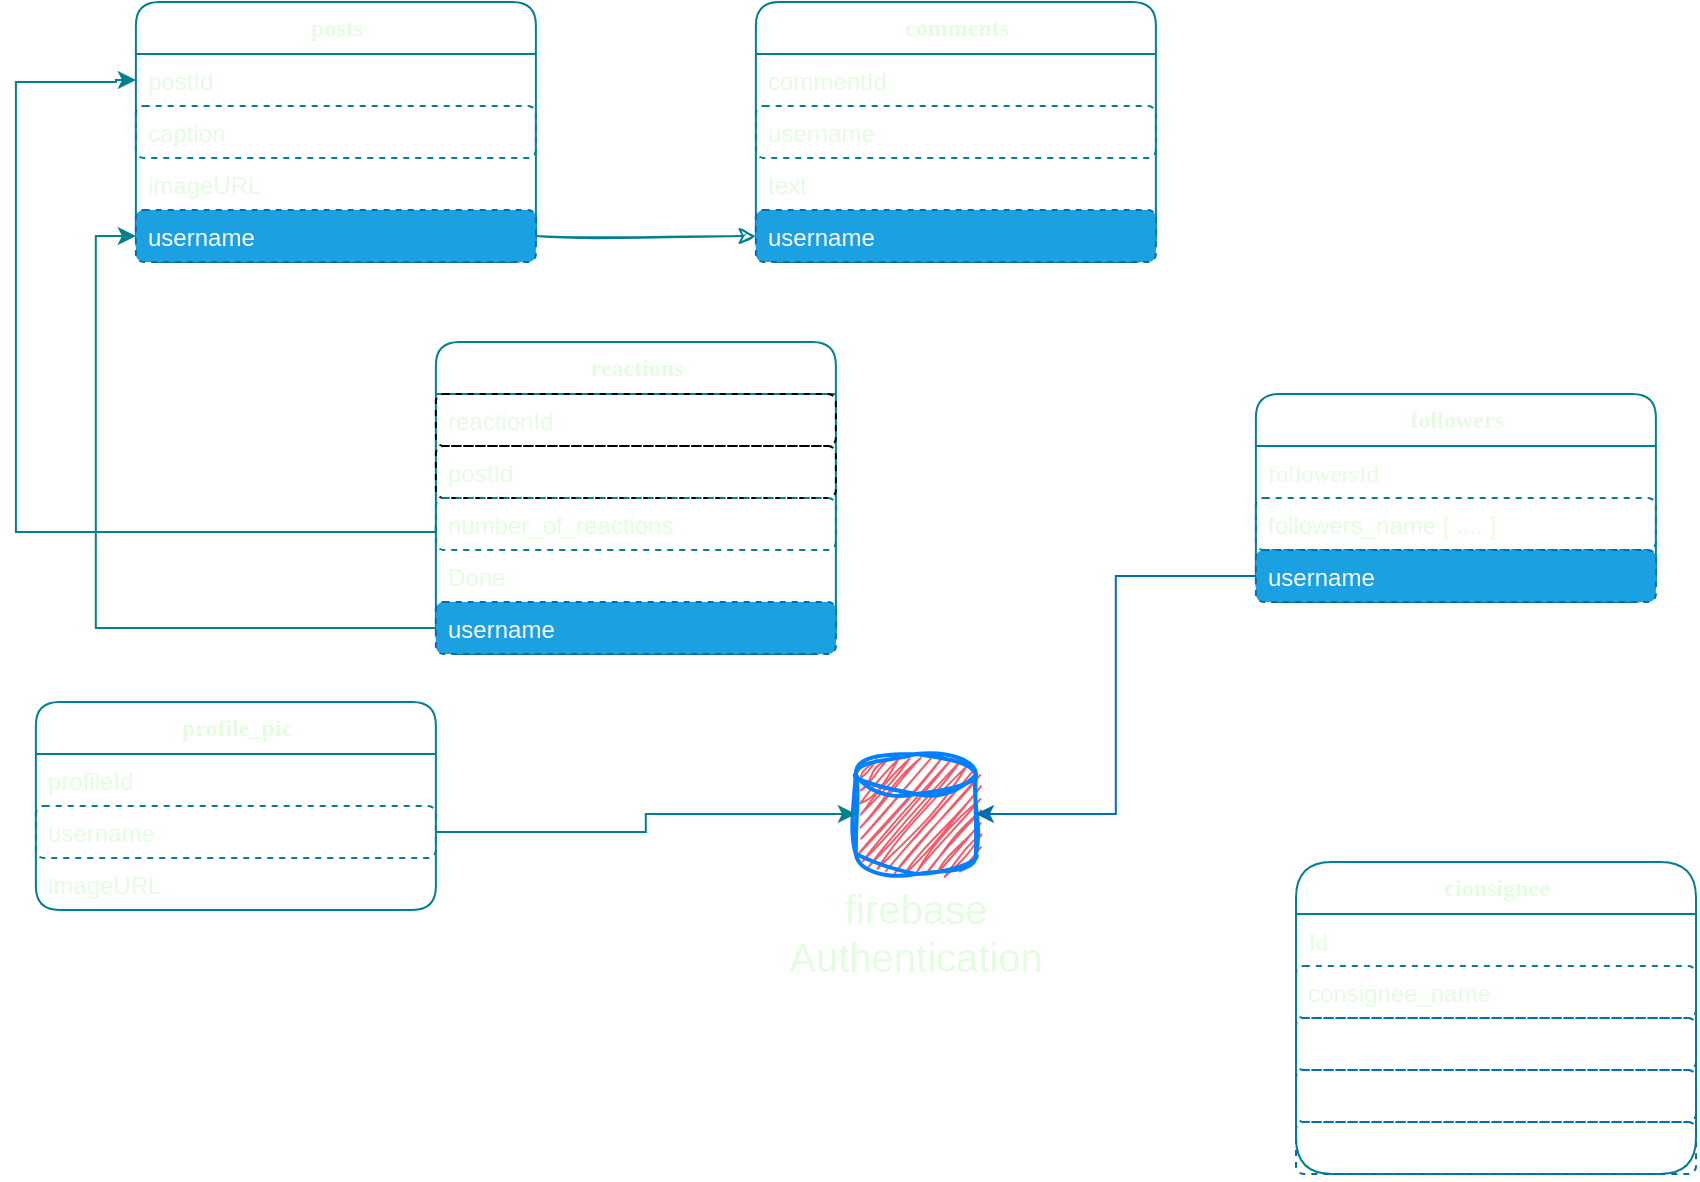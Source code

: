 <mxfile version="20.7.4" type="device"><diagram id="R2lEEEUBdFMjLlhIrx00" name="Page-1"><mxGraphModel dx="880" dy="559" grid="1" gridSize="10" guides="1" tooltips="1" connect="1" arrows="1" fold="1" page="1" pageScale="1" pageWidth="2500" pageHeight="1100" math="0" shadow="0" extFonts="Permanent Marker^https://fonts.googleapis.com/css?family=Permanent+Marker"><root><mxCell id="0"/><mxCell id="1" parent="0"/><mxCell id="STt7UrihR1JewOlCiutB-57" value="&lt;b&gt;&lt;font face=&quot;Verdana&quot;&gt;posts&lt;/font&gt;&lt;/b&gt;" style="swimlane;fontStyle=0;childLayout=stackLayout;horizontal=1;startSize=26;fillColor=none;horizontalStack=0;resizeParent=1;resizeParentMax=0;resizeLast=0;collapsible=1;marginBottom=0;html=1;perimeterSpacing=10;shadow=0;labelBackgroundColor=none;strokeColor=#028090;fontColor=#E4FDE1;rounded=1;" parent="1" vertex="1"><mxGeometry x="159.94" y="80" width="200" height="130" as="geometry"/></mxCell><mxCell id="STt7UrihR1JewOlCiutB-58" value="&lt;font style=&quot;font-size: 12px;&quot;&gt;postId&lt;/font&gt;" style="text;strokeColor=none;fillColor=none;align=left;verticalAlign=top;spacingLeft=4;spacingRight=4;overflow=hidden;rotatable=0;points=[[0,0.5],[1,0.5]];portConstraint=eastwest;whiteSpace=wrap;html=1;dashed=1;shadow=0;labelBackgroundColor=none;fontColor=#E4FDE1;rounded=1;" parent="STt7UrihR1JewOlCiutB-57" vertex="1"><mxGeometry y="26" width="200" height="26" as="geometry"/></mxCell><mxCell id="STt7UrihR1JewOlCiutB-59" value="caption" style="text;strokeColor=#028090;fillColor=none;align=left;verticalAlign=top;spacingLeft=4;spacingRight=4;overflow=hidden;rotatable=0;points=[[0,0.5],[1,0.5]];portConstraint=eastwest;whiteSpace=wrap;html=1;dashed=1;shadow=0;labelBackgroundColor=none;fontColor=#E4FDE1;rounded=1;" parent="STt7UrihR1JewOlCiutB-57" vertex="1"><mxGeometry y="52" width="200" height="26" as="geometry"/></mxCell><mxCell id="STt7UrihR1JewOlCiutB-61" value="imageURL" style="text;strokeColor=none;fillColor=none;align=left;verticalAlign=top;spacingLeft=4;spacingRight=4;overflow=hidden;rotatable=0;points=[[0,0.5],[1,0.5]];portConstraint=eastwest;whiteSpace=wrap;html=1;dashed=1;shadow=0;labelBackgroundColor=none;fontColor=#E4FDE1;rounded=1;" parent="STt7UrihR1JewOlCiutB-57" vertex="1"><mxGeometry y="78" width="200" height="26" as="geometry"/></mxCell><mxCell id="STt7UrihR1JewOlCiutB-60" value="username" style="text;strokeColor=#006EAF;fillColor=#1ba1e2;align=left;verticalAlign=top;spacingLeft=4;spacingRight=4;overflow=hidden;rotatable=0;points=[[0,0.5],[1,0.5]];portConstraint=eastwest;whiteSpace=wrap;html=1;dashed=1;shadow=0;labelBackgroundColor=none;fontColor=#ffffff;rounded=1;" parent="STt7UrihR1JewOlCiutB-57" vertex="1"><mxGeometry y="104" width="200" height="26" as="geometry"/></mxCell><mxCell id="STt7UrihR1JewOlCiutB-62" value="&lt;font face=&quot;Verdana&quot;&gt;&lt;b&gt;comments&lt;/b&gt;&lt;/font&gt;" style="swimlane;fontStyle=0;childLayout=stackLayout;horizontal=1;startSize=26;fillColor=none;horizontalStack=0;resizeParent=1;resizeParentMax=0;resizeLast=0;collapsible=1;marginBottom=0;html=1;perimeterSpacing=10;shadow=0;labelBackgroundColor=none;strokeColor=#028090;fontColor=#E4FDE1;rounded=1;" parent="1" vertex="1"><mxGeometry x="469.94" y="80" width="200" height="130" as="geometry"/></mxCell><mxCell id="STt7UrihR1JewOlCiutB-63" value="&lt;font style=&quot;font-size: 12px;&quot;&gt;commentId&lt;/font&gt;" style="text;strokeColor=none;fillColor=none;align=left;verticalAlign=top;spacingLeft=4;spacingRight=4;overflow=hidden;rotatable=0;points=[[0,0.5],[1,0.5]];portConstraint=eastwest;whiteSpace=wrap;html=1;dashed=1;shadow=0;labelBackgroundColor=none;fontColor=#E4FDE1;rounded=1;" parent="STt7UrihR1JewOlCiutB-62" vertex="1"><mxGeometry y="26" width="200" height="26" as="geometry"/></mxCell><mxCell id="STt7UrihR1JewOlCiutB-64" value="username&lt;span style=&quot;white-space: pre;&quot;&gt;&#9;&lt;/span&gt;" style="text;strokeColor=#028090;fillColor=none;align=left;verticalAlign=top;spacingLeft=4;spacingRight=4;overflow=hidden;rotatable=0;points=[[0,0.5],[1,0.5]];portConstraint=eastwest;whiteSpace=wrap;html=1;dashed=1;shadow=0;labelBackgroundColor=none;fontColor=#E4FDE1;rounded=1;" parent="STt7UrihR1JewOlCiutB-62" vertex="1"><mxGeometry y="52" width="200" height="26" as="geometry"/></mxCell><mxCell id="STt7UrihR1JewOlCiutB-65" value="text" style="text;strokeColor=none;fillColor=none;align=left;verticalAlign=top;spacingLeft=4;spacingRight=4;overflow=hidden;rotatable=0;points=[[0,0.5],[1,0.5]];portConstraint=eastwest;whiteSpace=wrap;html=1;dashed=1;shadow=0;labelBackgroundColor=none;fontColor=#E4FDE1;rounded=1;" parent="STt7UrihR1JewOlCiutB-62" vertex="1"><mxGeometry y="78" width="200" height="26" as="geometry"/></mxCell><mxCell id="STt7UrihR1JewOlCiutB-66" value="username" style="text;strokeColor=#006EAF;fillColor=#1ba1e2;align=left;verticalAlign=top;spacingLeft=4;spacingRight=4;overflow=hidden;rotatable=0;points=[[0,0.5],[1,0.5]];portConstraint=eastwest;whiteSpace=wrap;html=1;dashed=1;shadow=0;labelBackgroundColor=none;fontColor=#ffffff;rounded=1;" parent="STt7UrihR1JewOlCiutB-62" vertex="1"><mxGeometry y="104" width="200" height="26" as="geometry"/></mxCell><mxCell id="STt7UrihR1JewOlCiutB-67" style="edgeStyle=orthogonalEdgeStyle;rounded=0;sketch=1;hachureGap=4;jiggle=2;curveFitting=1;orthogonalLoop=1;jettySize=auto;html=1;exitX=1;exitY=0.5;exitDx=0;exitDy=0;strokeColor=#028090;fontFamily=Architects Daughter;fontSource=https%3A%2F%2Ffonts.googleapis.com%2Fcss%3Ffamily%3DArchitects%2BDaughter;fontSize=16;fontColor=#E4FDE1;fillColor=#F45B69;comic=0;" parent="1" source="STt7UrihR1JewOlCiutB-60" target="STt7UrihR1JewOlCiutB-66" edge="1"><mxGeometry relative="1" as="geometry"/></mxCell><mxCell id="STt7UrihR1JewOlCiutB-68" value="&lt;font face=&quot;Verdana&quot;&gt;&lt;b&gt;reactions&lt;/b&gt;&lt;/font&gt;" style="swimlane;fontStyle=0;childLayout=stackLayout;horizontal=1;startSize=26;fillColor=none;horizontalStack=0;resizeParent=1;resizeParentMax=0;resizeLast=0;collapsible=1;marginBottom=0;html=1;perimeterSpacing=10;shadow=0;labelBackgroundColor=none;strokeColor=#028090;fontColor=#E4FDE1;rounded=1;" parent="1" vertex="1"><mxGeometry x="309.94" y="250" width="200" height="156" as="geometry"/></mxCell><mxCell id="STt7UrihR1JewOlCiutB-75" value="&lt;font style=&quot;font-size: 12px;&quot;&gt;reactionId&lt;/font&gt;" style="text;strokeColor=default;fillColor=none;align=left;verticalAlign=top;spacingLeft=4;spacingRight=4;overflow=hidden;rotatable=0;points=[[0,0.5],[1,0.5]];portConstraint=eastwest;whiteSpace=wrap;html=1;dashed=1;shadow=0;labelBackgroundColor=none;fontColor=#E4FDE1;rounded=1;comic=0;glass=0;" parent="STt7UrihR1JewOlCiutB-68" vertex="1"><mxGeometry y="26" width="200" height="26" as="geometry"/></mxCell><mxCell id="STt7UrihR1JewOlCiutB-69" value="&lt;font style=&quot;font-size: 12px;&quot;&gt;postId&lt;/font&gt;" style="text;strokeColor=default;fillColor=none;align=left;verticalAlign=top;spacingLeft=4;spacingRight=4;overflow=hidden;rotatable=0;points=[[0,0.5],[1,0.5]];portConstraint=eastwest;whiteSpace=wrap;html=1;dashed=1;shadow=0;labelBackgroundColor=none;fontColor=#E4FDE1;rounded=1;comic=0;" parent="STt7UrihR1JewOlCiutB-68" vertex="1"><mxGeometry y="52" width="200" height="26" as="geometry"/></mxCell><mxCell id="STt7UrihR1JewOlCiutB-70" value="number_of_reactions" style="text;strokeColor=#028090;fillColor=none;align=left;verticalAlign=top;spacingLeft=4;spacingRight=4;overflow=hidden;rotatable=0;points=[[0,0.5],[1,0.5]];portConstraint=eastwest;whiteSpace=wrap;html=1;dashed=1;shadow=0;labelBackgroundColor=none;fontColor=#E4FDE1;rounded=1;comic=0;" parent="STt7UrihR1JewOlCiutB-68" vertex="1"><mxGeometry y="78" width="200" height="26" as="geometry"/></mxCell><mxCell id="STt7UrihR1JewOlCiutB-71" value="Done" style="text;strokeColor=none;fillColor=none;align=left;verticalAlign=top;spacingLeft=4;spacingRight=4;overflow=hidden;rotatable=0;points=[[0,0.5],[1,0.5]];portConstraint=eastwest;whiteSpace=wrap;html=1;dashed=1;shadow=0;labelBackgroundColor=none;fontColor=#E4FDE1;rounded=1;comic=0;" parent="STt7UrihR1JewOlCiutB-68" vertex="1"><mxGeometry y="104" width="200" height="26" as="geometry"/></mxCell><mxCell id="STt7UrihR1JewOlCiutB-72" value="username" style="text;strokeColor=#006EAF;fillColor=#1ba1e2;align=left;verticalAlign=top;spacingLeft=4;spacingRight=4;overflow=hidden;rotatable=0;points=[[0,0.5],[1,0.5]];portConstraint=eastwest;whiteSpace=wrap;html=1;dashed=1;shadow=0;labelBackgroundColor=none;fontColor=#ffffff;rounded=1;" parent="STt7UrihR1JewOlCiutB-68" vertex="1"><mxGeometry y="130" width="200" height="26" as="geometry"/></mxCell><mxCell id="STt7UrihR1JewOlCiutB-74" style="edgeStyle=orthogonalEdgeStyle;rounded=0;hachureGap=4;orthogonalLoop=1;jettySize=auto;html=1;entryX=0;entryY=0.5;entryDx=0;entryDy=0;strokeColor=#028090;fontFamily=Helvetica;fontSize=16;fontColor=#E4FDE1;fillColor=#F45B69;" parent="1" source="STt7UrihR1JewOlCiutB-72" target="STt7UrihR1JewOlCiutB-60" edge="1"><mxGeometry relative="1" as="geometry"/></mxCell><mxCell id="STt7UrihR1JewOlCiutB-76" style="edgeStyle=orthogonalEdgeStyle;rounded=0;hachureGap=4;orthogonalLoop=1;jettySize=auto;html=1;entryX=0;entryY=0.5;entryDx=0;entryDy=0;strokeColor=#028090;fontFamily=Helvetica;fontSize=16;fontColor=#E4FDE1;fillColor=#F45B69;exitX=0;exitY=0.5;exitDx=0;exitDy=0;" parent="1" source="STt7UrihR1JewOlCiutB-70" target="STt7UrihR1JewOlCiutB-58" edge="1"><mxGeometry relative="1" as="geometry"><Array as="points"><mxPoint x="309.94" y="345"/><mxPoint x="99.94" y="345"/><mxPoint x="99.94" y="120"/><mxPoint x="149.94" y="120"/><mxPoint x="149.94" y="119"/></Array></mxGeometry></mxCell><mxCell id="STt7UrihR1JewOlCiutB-77" value="&lt;font face=&quot;Verdana&quot;&gt;&lt;b&gt;profile_pic&lt;/b&gt;&lt;/font&gt;" style="swimlane;fontStyle=0;childLayout=stackLayout;horizontal=1;startSize=26;fillColor=none;horizontalStack=0;resizeParent=1;resizeParentMax=0;resizeLast=0;collapsible=1;marginBottom=0;html=1;perimeterSpacing=10;shadow=0;labelBackgroundColor=none;strokeColor=#028090;fontColor=#E4FDE1;rounded=1;" parent="1" vertex="1"><mxGeometry x="109.94" y="430" width="200" height="104" as="geometry"/></mxCell><mxCell id="STt7UrihR1JewOlCiutB-78" value="&lt;font style=&quot;font-size: 12px;&quot;&gt;profileId&lt;/font&gt;" style="text;strokeColor=none;fillColor=none;align=left;verticalAlign=top;spacingLeft=4;spacingRight=4;overflow=hidden;rotatable=0;points=[[0,0.5],[1,0.5]];portConstraint=eastwest;whiteSpace=wrap;html=1;dashed=1;shadow=0;labelBackgroundColor=none;fontColor=#E4FDE1;rounded=1;" parent="STt7UrihR1JewOlCiutB-77" vertex="1"><mxGeometry y="26" width="200" height="26" as="geometry"/></mxCell><mxCell id="STt7UrihR1JewOlCiutB-79" value="username&lt;span style=&quot;white-space: pre;&quot;&gt;&#9;&lt;/span&gt;" style="text;strokeColor=#028090;fillColor=none;align=left;verticalAlign=top;spacingLeft=4;spacingRight=4;overflow=hidden;rotatable=0;points=[[0,0.5],[1,0.5]];portConstraint=eastwest;whiteSpace=wrap;html=1;dashed=1;shadow=0;labelBackgroundColor=none;fontColor=#E4FDE1;rounded=1;" parent="STt7UrihR1JewOlCiutB-77" vertex="1"><mxGeometry y="52" width="200" height="26" as="geometry"/></mxCell><mxCell id="STt7UrihR1JewOlCiutB-80" value="imageURL" style="text;strokeColor=none;fillColor=none;align=left;verticalAlign=top;spacingLeft=4;spacingRight=4;overflow=hidden;rotatable=0;points=[[0,0.5],[1,0.5]];portConstraint=eastwest;whiteSpace=wrap;html=1;dashed=1;shadow=0;labelBackgroundColor=none;fontColor=#E4FDE1;rounded=1;" parent="STt7UrihR1JewOlCiutB-77" vertex="1"><mxGeometry y="78" width="200" height="26" as="geometry"/></mxCell><mxCell id="STt7UrihR1JewOlCiutB-83" value="" style="strokeWidth=2;html=1;shape=mxgraph.flowchart.database;whiteSpace=wrap;sketch=1;hachureGap=4;jiggle=2;curveFitting=1;strokeColor=#007FFF;fontFamily=Helvetica;fontSize=20;fontColor=#E4FDE1;fillColor=#F45B69;" parent="1" vertex="1"><mxGeometry x="519.94" y="456" width="60" height="60" as="geometry"/></mxCell><mxCell id="STt7UrihR1JewOlCiutB-84" style="edgeStyle=orthogonalEdgeStyle;rounded=0;hachureGap=4;orthogonalLoop=1;jettySize=auto;html=1;strokeColor=#028090;fontFamily=Helvetica;fontSize=16;fontColor=#E4FDE1;fillColor=#F45B69;" parent="1" source="STt7UrihR1JewOlCiutB-79" target="STt7UrihR1JewOlCiutB-83" edge="1"><mxGeometry relative="1" as="geometry"/></mxCell><mxCell id="STt7UrihR1JewOlCiutB-85" value="firebase Authentication" style="text;html=1;strokeColor=none;fillColor=none;align=center;verticalAlign=middle;whiteSpace=wrap;rounded=0;sketch=1;hachureGap=4;jiggle=2;curveFitting=1;fontFamily=Helvetica;fontSize=20;fontColor=#E4FDE1;" parent="1" vertex="1"><mxGeometry x="489.94" y="530" width="120" height="30" as="geometry"/></mxCell><mxCell id="Ov1Pk3ogP2lVxJMz87sB-2" value="&lt;font face=&quot;Verdana&quot;&gt;&lt;b&gt;followers&lt;/b&gt;&lt;/font&gt;" style="swimlane;fontStyle=0;childLayout=stackLayout;horizontal=1;startSize=26;fillColor=none;horizontalStack=0;resizeParent=1;resizeParentMax=0;resizeLast=0;collapsible=1;marginBottom=0;html=1;perimeterSpacing=10;shadow=0;labelBackgroundColor=none;strokeColor=#028090;fontColor=#E4FDE1;rounded=1;" parent="1" vertex="1"><mxGeometry x="719.94" y="276" width="200" height="104" as="geometry"/></mxCell><mxCell id="Ov1Pk3ogP2lVxJMz87sB-3" value="&lt;font face=&quot;Verdana&quot; style=&quot;font-size: 12px;&quot;&gt;followersId&lt;/font&gt;" style="text;strokeColor=none;fillColor=none;align=left;verticalAlign=top;spacingLeft=4;spacingRight=4;overflow=hidden;rotatable=0;points=[[0,0.5],[1,0.5]];portConstraint=eastwest;whiteSpace=wrap;html=1;dashed=1;shadow=0;labelBackgroundColor=none;fontColor=#E4FDE1;rounded=1;" parent="Ov1Pk3ogP2lVxJMz87sB-2" vertex="1"><mxGeometry y="26" width="200" height="26" as="geometry"/></mxCell><mxCell id="Ov1Pk3ogP2lVxJMz87sB-4" value="followers_name [ .... ]" style="text;strokeColor=#028090;fillColor=none;align=left;verticalAlign=top;spacingLeft=4;spacingRight=4;overflow=hidden;rotatable=0;points=[[0,0.5],[1,0.5]];portConstraint=eastwest;whiteSpace=wrap;html=1;dashed=1;shadow=0;labelBackgroundColor=none;fontColor=#E4FDE1;rounded=1;" parent="Ov1Pk3ogP2lVxJMz87sB-2" vertex="1"><mxGeometry y="52" width="200" height="26" as="geometry"/></mxCell><mxCell id="Ov1Pk3ogP2lVxJMz87sB-6" value="username" style="text;strokeColor=#006EAF;fillColor=#1ba1e2;align=left;verticalAlign=top;spacingLeft=4;spacingRight=4;overflow=hidden;rotatable=0;points=[[0,0.5],[1,0.5]];portConstraint=eastwest;whiteSpace=wrap;html=1;dashed=1;shadow=0;labelBackgroundColor=none;fontColor=#ffffff;rounded=1;" parent="Ov1Pk3ogP2lVxJMz87sB-2" vertex="1"><mxGeometry y="78" width="200" height="26" as="geometry"/></mxCell><mxCell id="Ov1Pk3ogP2lVxJMz87sB-7" style="edgeStyle=orthogonalEdgeStyle;rounded=0;sketch=0;orthogonalLoop=1;jettySize=auto;html=1;entryX=1;entryY=0.5;entryDx=0;entryDy=0;entryPerimeter=0;fontFamily=Verdana;fillColor=#1ba1e2;strokeColor=#006EAF;" parent="1" source="Ov1Pk3ogP2lVxJMz87sB-6" target="STt7UrihR1JewOlCiutB-83" edge="1"><mxGeometry relative="1" as="geometry"/></mxCell><mxCell id="nDO0JjBI161C_rJqAlYp-8" value="&lt;font face=&quot;Verdana&quot;&gt;&lt;b&gt;cionsignee&lt;/b&gt;&lt;/font&gt;" style="swimlane;fontStyle=0;childLayout=stackLayout;horizontal=1;startSize=26;fillColor=none;horizontalStack=0;resizeParent=1;resizeParentMax=0;resizeLast=0;collapsible=1;marginBottom=0;html=1;perimeterSpacing=10;shadow=0;labelBackgroundColor=none;strokeColor=#028090;fontColor=#E4FDE1;rounded=1;arcSize=23;" parent="1" vertex="1"><mxGeometry x="740" y="510" width="200" height="156" as="geometry"/></mxCell><mxCell id="nDO0JjBI161C_rJqAlYp-9" value="&lt;font face=&quot;Verdana&quot; style=&quot;font-size: 12px;&quot;&gt;Id&lt;span style=&quot;white-space: pre;&quot;&gt;&#9;&lt;/span&gt;&lt;/font&gt;" style="text;strokeColor=none;fillColor=none;align=left;verticalAlign=top;spacingLeft=4;spacingRight=4;overflow=hidden;rotatable=0;points=[[0,0.5],[1,0.5]];portConstraint=eastwest;whiteSpace=wrap;html=1;dashed=1;shadow=0;labelBackgroundColor=none;fontColor=#E4FDE1;rounded=1;" parent="nDO0JjBI161C_rJqAlYp-8" vertex="1"><mxGeometry y="26" width="200" height="26" as="geometry"/></mxCell><mxCell id="nDO0JjBI161C_rJqAlYp-10" value="consignee_name" style="text;strokeColor=#028090;fillColor=none;align=left;verticalAlign=top;spacingLeft=4;spacingRight=4;overflow=hidden;rotatable=0;points=[[0,0.5],[1,0.5]];portConstraint=eastwest;whiteSpace=wrap;html=1;dashed=1;shadow=0;labelBackgroundColor=none;fontColor=#E4FDE1;rounded=1;" parent="nDO0JjBI161C_rJqAlYp-8" vertex="1"><mxGeometry y="52" width="200" height="26" as="geometry"/></mxCell><mxCell id="nDO0JjBI161C_rJqAlYp-12" value="currentUser_name" style="text;strokeColor=#006EAF;fillColor=none;align=left;verticalAlign=top;spacingLeft=4;spacingRight=4;overflow=hidden;rotatable=0;points=[[0,0.5],[1,0.5]];portConstraint=eastwest;whiteSpace=wrap;html=1;dashed=1;shadow=0;labelBackgroundColor=none;fontColor=#ffffff;rounded=1;gradientColor=default;" parent="nDO0JjBI161C_rJqAlYp-8" vertex="1"><mxGeometry y="78" width="200" height="26" as="geometry"/></mxCell><mxCell id="nDO0JjBI161C_rJqAlYp-14" value="role" style="text;strokeColor=#006EAF;fillColor=none;align=left;verticalAlign=top;spacingLeft=4;spacingRight=4;overflow=hidden;rotatable=0;points=[[0,0.5],[1,0.5]];portConstraint=eastwest;whiteSpace=wrap;html=1;dashed=1;shadow=0;labelBackgroundColor=none;fontColor=#ffffff;rounded=1;gradientColor=default;" parent="nDO0JjBI161C_rJqAlYp-8" vertex="1"><mxGeometry y="104" width="200" height="26" as="geometry"/></mxCell><mxCell id="nDO0JjBI161C_rJqAlYp-11" value="message&lt;br&gt;" style="text;strokeColor=#006EAF;fillColor=none;align=left;verticalAlign=top;spacingLeft=4;spacingRight=4;overflow=hidden;rotatable=0;points=[[0,0.5],[1,0.5]];portConstraint=eastwest;whiteSpace=wrap;html=1;dashed=1;shadow=0;labelBackgroundColor=none;fontColor=#ffffff;rounded=1;gradientColor=default;" parent="nDO0JjBI161C_rJqAlYp-8" vertex="1"><mxGeometry y="130" width="200" height="26" as="geometry"/></mxCell></root></mxGraphModel></diagram></mxfile>